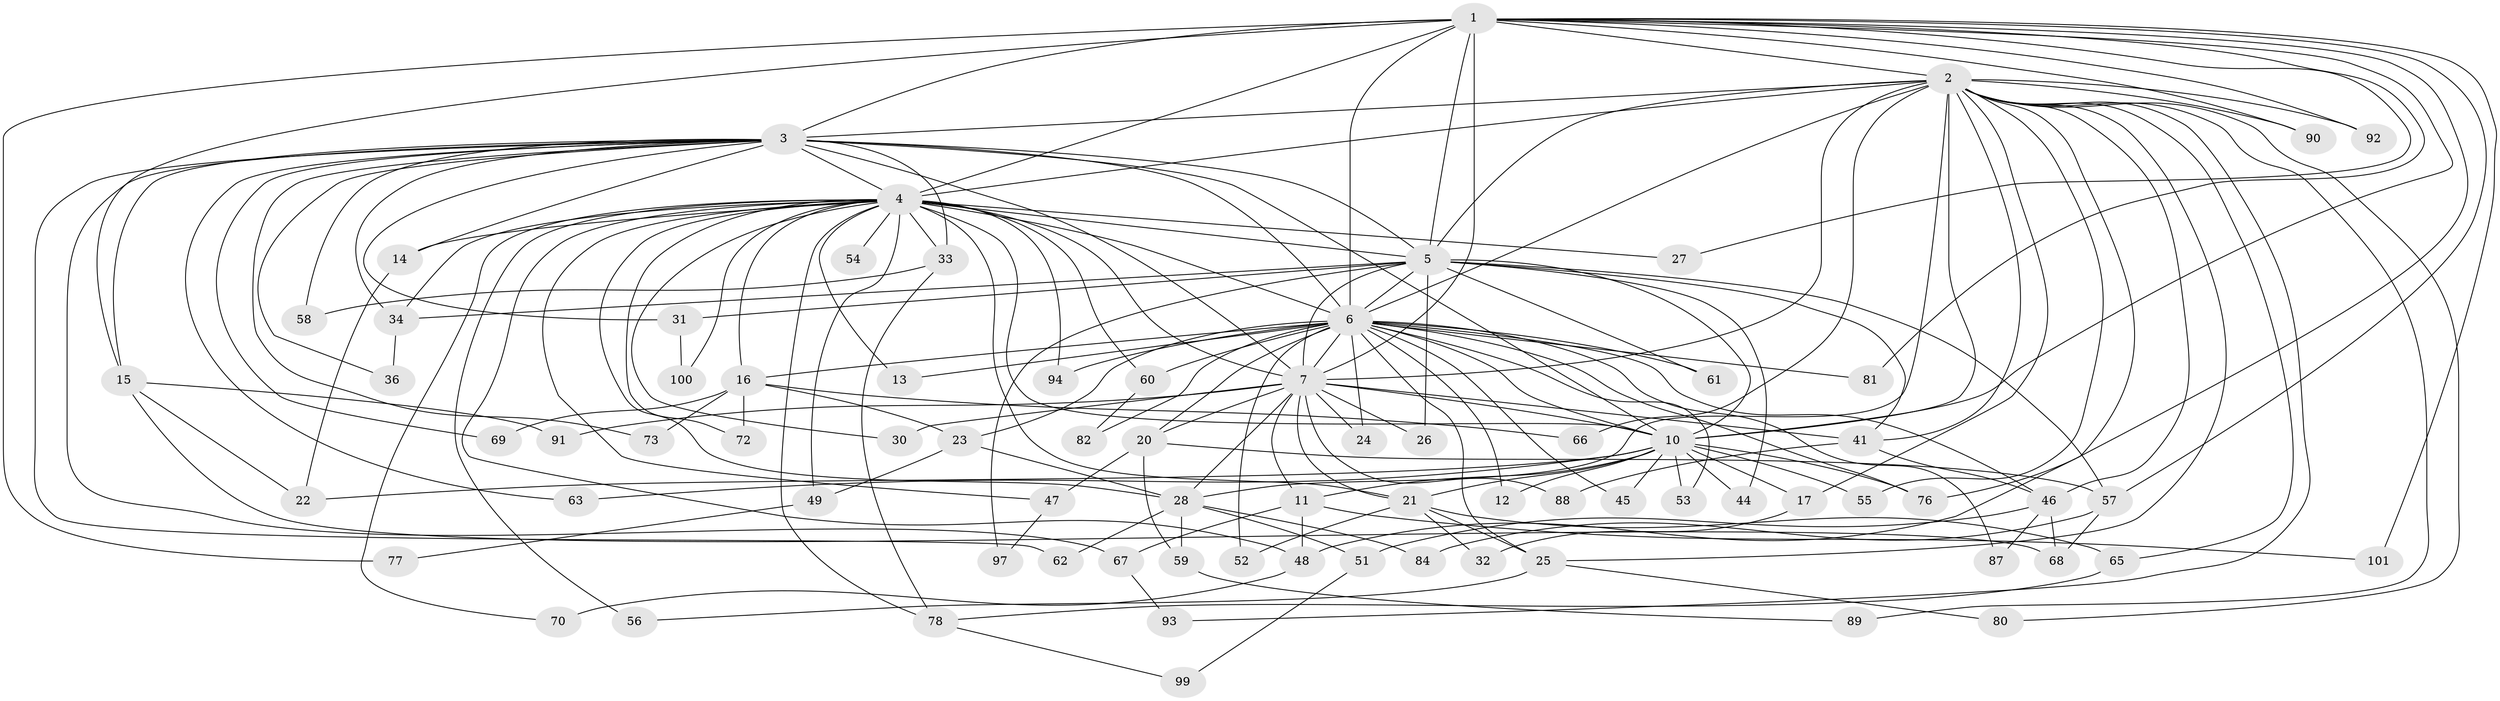 // original degree distribution, {19: 0.0297029702970297, 21: 0.019801980198019802, 22: 0.0297029702970297, 17: 0.009900990099009901, 20: 0.009900990099009901, 5: 0.0594059405940594, 2: 0.5346534653465347, 3: 0.18811881188118812, 6: 0.0297029702970297, 4: 0.07920792079207921, 7: 0.009900990099009901}
// Generated by graph-tools (version 1.1) at 2025/11/02/27/25 16:11:03]
// undirected, 77 vertices, 178 edges
graph export_dot {
graph [start="1"]
  node [color=gray90,style=filled];
  1 [super="+83"];
  2 [super="+35"];
  3 [super="+43"];
  4 [super="+9"];
  5 [super="+98"];
  6 [super="+8"];
  7 [super="+75"];
  10 [super="+74"];
  11 [super="+64"];
  12;
  13;
  14 [super="+19"];
  15 [super="+50"];
  16 [super="+18"];
  17;
  20 [super="+39"];
  21 [super="+38"];
  22;
  23 [super="+40"];
  24;
  25 [super="+37"];
  26;
  27;
  28 [super="+29"];
  30;
  31;
  32;
  33 [super="+42"];
  34 [super="+96"];
  36;
  41;
  44;
  45;
  46 [super="+86"];
  47;
  48;
  49;
  51;
  52;
  53;
  54;
  55;
  56;
  57 [super="+79"];
  58;
  59;
  60;
  61;
  62;
  63;
  65;
  66;
  67;
  68 [super="+71"];
  69;
  70;
  72;
  73;
  76 [super="+95"];
  77;
  78 [super="+85"];
  80;
  81;
  82;
  84;
  87;
  88;
  89;
  90;
  91;
  92;
  93;
  94;
  97;
  99;
  100;
  101;
  1 -- 2;
  1 -- 3;
  1 -- 4 [weight=2];
  1 -- 5;
  1 -- 6 [weight=3];
  1 -- 7;
  1 -- 10;
  1 -- 15;
  1 -- 27;
  1 -- 57;
  1 -- 77;
  1 -- 81;
  1 -- 90;
  1 -- 92;
  1 -- 101;
  1 -- 76;
  2 -- 3;
  2 -- 4 [weight=2];
  2 -- 5;
  2 -- 6 [weight=2];
  2 -- 7;
  2 -- 10 [weight=3];
  2 -- 17;
  2 -- 25;
  2 -- 28;
  2 -- 41;
  2 -- 46;
  2 -- 48;
  2 -- 55;
  2 -- 65;
  2 -- 80;
  2 -- 90;
  2 -- 93;
  2 -- 66;
  2 -- 89;
  2 -- 92;
  3 -- 4 [weight=2];
  3 -- 5 [weight=2];
  3 -- 6 [weight=2];
  3 -- 7;
  3 -- 10;
  3 -- 14;
  3 -- 15;
  3 -- 31;
  3 -- 33;
  3 -- 34;
  3 -- 36;
  3 -- 58;
  3 -- 62;
  3 -- 63;
  3 -- 67;
  3 -- 69;
  3 -- 73;
  4 -- 5 [weight=2];
  4 -- 6 [weight=4];
  4 -- 7 [weight=2];
  4 -- 10 [weight=2];
  4 -- 14 [weight=2];
  4 -- 16 [weight=2];
  4 -- 27;
  4 -- 47;
  4 -- 48;
  4 -- 49;
  4 -- 60;
  4 -- 78;
  4 -- 100;
  4 -- 28;
  4 -- 33;
  4 -- 70;
  4 -- 72;
  4 -- 13;
  4 -- 54;
  4 -- 30;
  4 -- 56;
  4 -- 94;
  4 -- 34;
  4 -- 21;
  5 -- 6 [weight=2];
  5 -- 7 [weight=2];
  5 -- 10;
  5 -- 26;
  5 -- 31;
  5 -- 34;
  5 -- 44;
  5 -- 57;
  5 -- 61;
  5 -- 97;
  5 -- 41;
  6 -- 7 [weight=2];
  6 -- 10 [weight=2];
  6 -- 12;
  6 -- 16;
  6 -- 24;
  6 -- 45;
  6 -- 46;
  6 -- 52;
  6 -- 94;
  6 -- 76;
  6 -- 13;
  6 -- 81;
  6 -- 82;
  6 -- 20 [weight=2];
  6 -- 87;
  6 -- 23;
  6 -- 53;
  6 -- 60;
  6 -- 61;
  6 -- 25;
  7 -- 10;
  7 -- 11;
  7 -- 20;
  7 -- 21;
  7 -- 24;
  7 -- 26;
  7 -- 28;
  7 -- 30;
  7 -- 41;
  7 -- 88;
  7 -- 91;
  10 -- 11;
  10 -- 12;
  10 -- 17;
  10 -- 21;
  10 -- 22;
  10 -- 44;
  10 -- 45;
  10 -- 53;
  10 -- 55;
  10 -- 63;
  10 -- 76;
  11 -- 67;
  11 -- 101;
  11 -- 48;
  14 -- 22;
  15 -- 91;
  15 -- 68;
  15 -- 22;
  16 -- 23;
  16 -- 66;
  16 -- 72;
  16 -- 73;
  16 -- 69;
  17 -- 32;
  20 -- 59;
  20 -- 57;
  20 -- 47;
  21 -- 25;
  21 -- 32;
  21 -- 52;
  21 -- 65;
  23 -- 49;
  23 -- 28;
  25 -- 80;
  25 -- 56;
  28 -- 62;
  28 -- 84;
  28 -- 51;
  28 -- 59;
  31 -- 100;
  33 -- 58;
  33 -- 78;
  34 -- 36;
  41 -- 88;
  41 -- 46;
  46 -- 51;
  46 -- 87;
  46 -- 68;
  47 -- 97;
  48 -- 70;
  49 -- 77;
  51 -- 99;
  57 -- 68;
  57 -- 84;
  59 -- 89;
  60 -- 82;
  65 -- 78;
  67 -- 93;
  78 -- 99;
}
